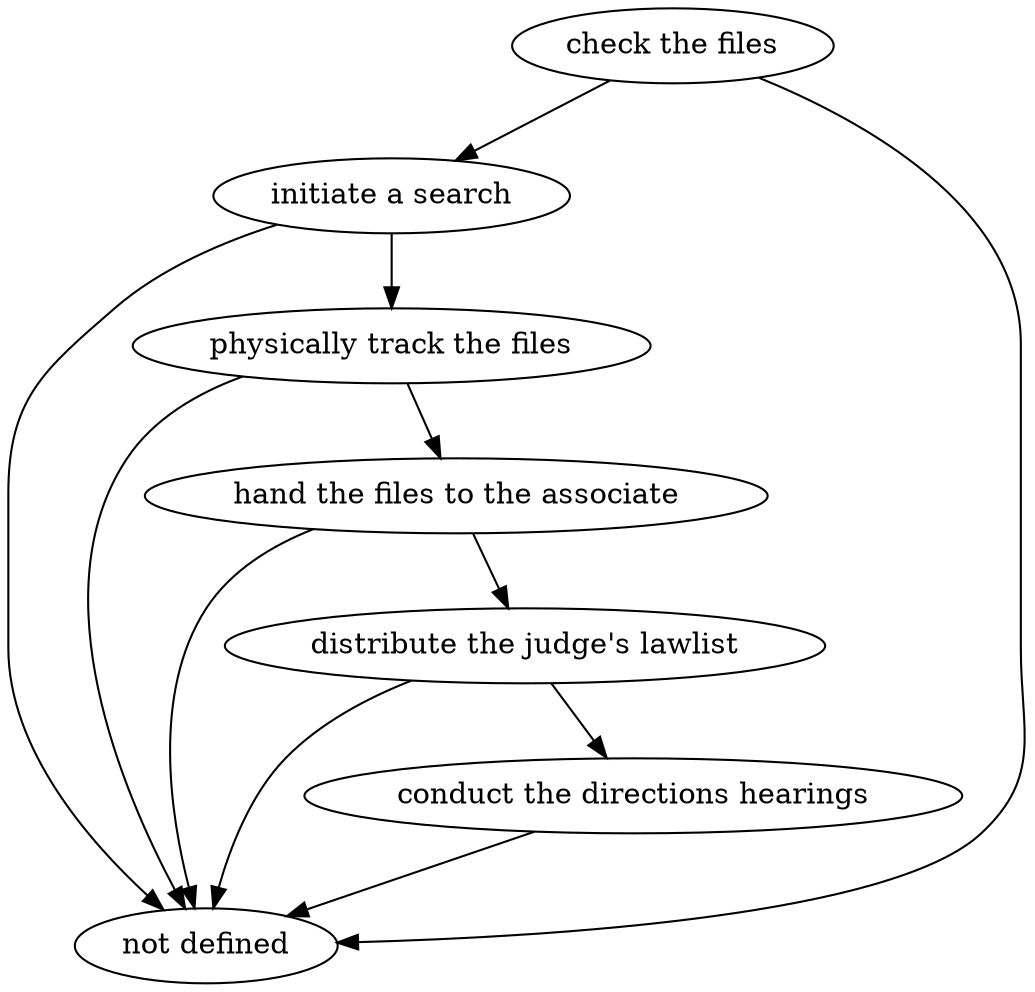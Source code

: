 strict digraph "doc-3.2" {
	graph [name="doc-3.2"];
	"check the files"	[attrs="{'type': 'Activity', 'label': 'check the files'}"];
	"initiate a search"	[attrs="{'type': 'Activity', 'label': 'initiate a search'}"];
	"check the files" -> "initiate a search"	[attrs="{'type': 'flow', 'label': 'flow'}"];
	"not defined"	[attrs="{'type': 'Actor', 'label': 'not defined'}"];
	"check the files" -> "not defined"	[attrs="{'type': 'actor performer', 'label': 'actor performer'}"];
	"physically track the files"	[attrs="{'type': 'Activity', 'label': 'physically track the files'}"];
	"initiate a search" -> "physically track the files"	[attrs="{'type': 'flow', 'label': 'flow'}"];
	"initiate a search" -> "not defined"	[attrs="{'type': 'actor performer', 'label': 'actor performer'}"];
	"hand the files to the associate"	[attrs="{'type': 'Activity', 'label': 'hand the files to the associate'}"];
	"physically track the files" -> "hand the files to the associate"	[attrs="{'type': 'flow', 'label': 'flow'}"];
	"physically track the files" -> "not defined"	[attrs="{'type': 'actor performer', 'label': 'actor performer'}"];
	"distribute the judge's lawlist"	[attrs="{'type': 'Activity', 'label': \"distribute the judge's lawlist\"}"];
	"hand the files to the associate" -> "distribute the judge's lawlist"	[attrs="{'type': 'flow', 'label': 'flow'}"];
	"hand the files to the associate" -> "not defined"	[attrs="{'type': 'actor performer', 'label': 'actor performer'}"];
	"conduct the directions hearings"	[attrs="{'type': 'Activity', 'label': 'conduct the directions hearings'}"];
	"distribute the judge's lawlist" -> "conduct the directions hearings"	[attrs="{'type': 'flow', 'label': 'flow'}"];
	"distribute the judge's lawlist" -> "not defined"	[attrs="{'type': 'actor performer', 'label': 'actor performer'}"];
	"conduct the directions hearings" -> "not defined"	[attrs="{'type': 'actor performer', 'label': 'actor performer'}"];
}
